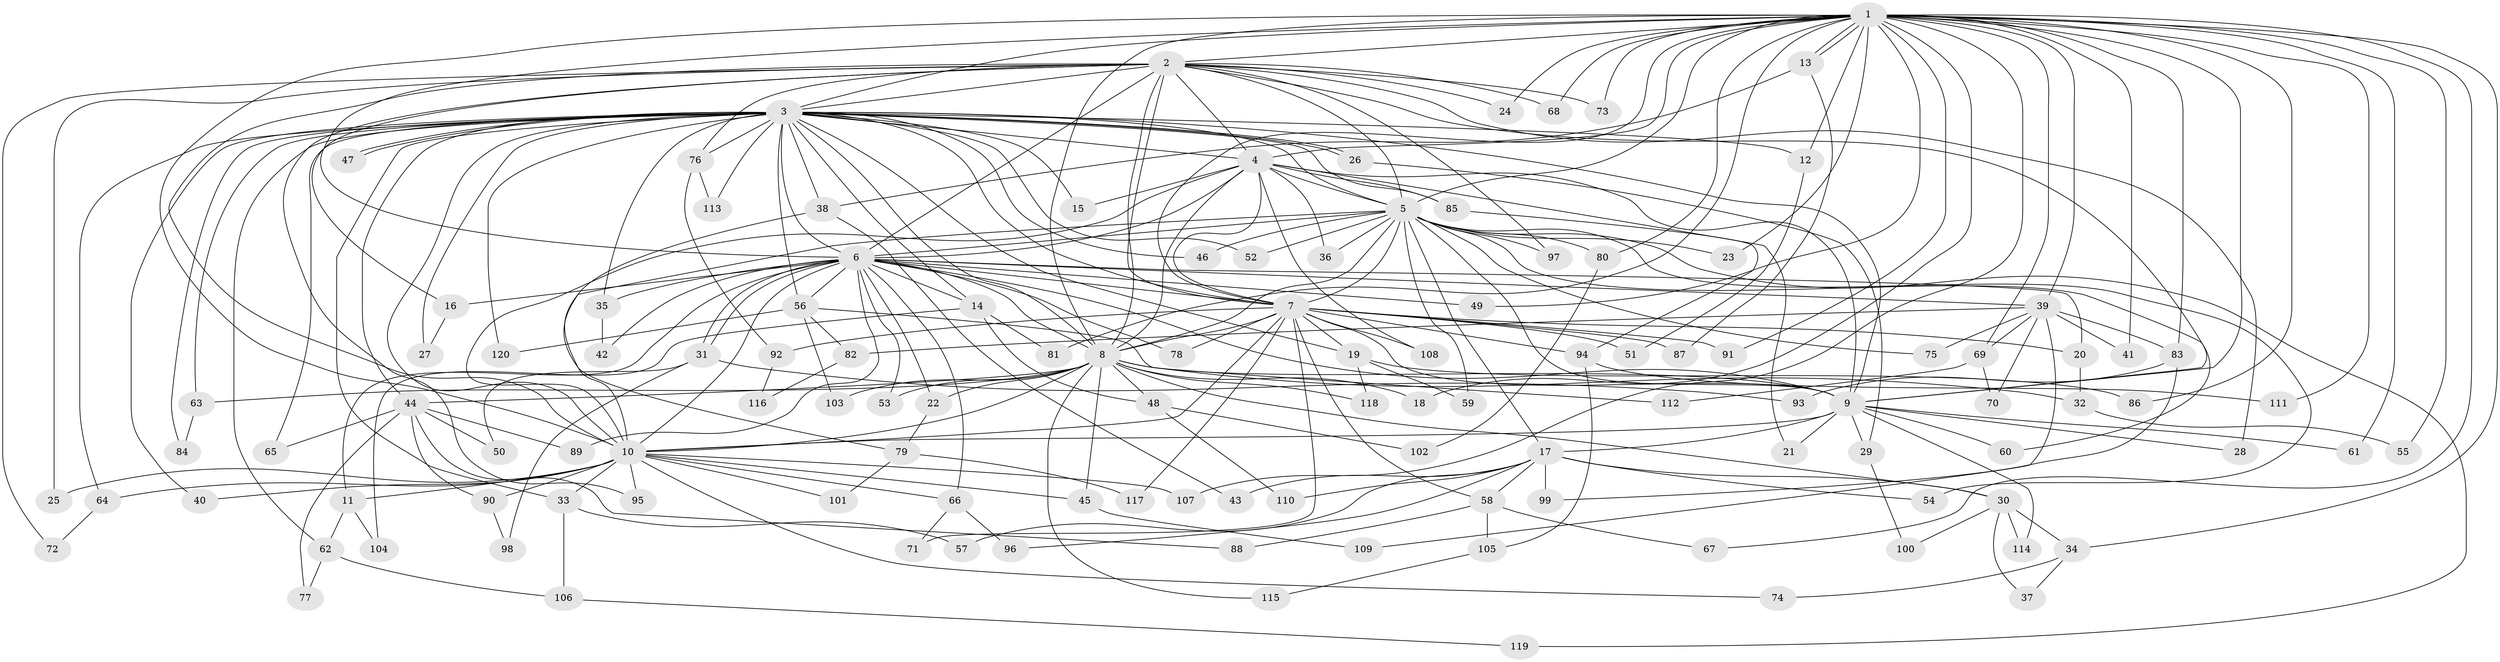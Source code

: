 // coarse degree distribution, {30: 0.010752688172043012, 18: 0.010752688172043012, 33: 0.010752688172043012, 13: 0.010752688172043012, 19: 0.021505376344086023, 21: 0.021505376344086023, 23: 0.010752688172043012, 20: 0.010752688172043012, 4: 0.08602150537634409, 3: 0.12903225806451613, 5: 0.07526881720430108, 2: 0.5483870967741935, 7: 0.03225806451612903, 1: 0.010752688172043012, 8: 0.010752688172043012}
// Generated by graph-tools (version 1.1) at 2025/23/03/03/25 07:23:45]
// undirected, 120 vertices, 265 edges
graph export_dot {
graph [start="1"]
  node [color=gray90,style=filled];
  1;
  2;
  3;
  4;
  5;
  6;
  7;
  8;
  9;
  10;
  11;
  12;
  13;
  14;
  15;
  16;
  17;
  18;
  19;
  20;
  21;
  22;
  23;
  24;
  25;
  26;
  27;
  28;
  29;
  30;
  31;
  32;
  33;
  34;
  35;
  36;
  37;
  38;
  39;
  40;
  41;
  42;
  43;
  44;
  45;
  46;
  47;
  48;
  49;
  50;
  51;
  52;
  53;
  54;
  55;
  56;
  57;
  58;
  59;
  60;
  61;
  62;
  63;
  64;
  65;
  66;
  67;
  68;
  69;
  70;
  71;
  72;
  73;
  74;
  75;
  76;
  77;
  78;
  79;
  80;
  81;
  82;
  83;
  84;
  85;
  86;
  87;
  88;
  89;
  90;
  91;
  92;
  93;
  94;
  95;
  96;
  97;
  98;
  99;
  100;
  101;
  102;
  103;
  104;
  105;
  106;
  107;
  108;
  109;
  110;
  111;
  112;
  113;
  114;
  115;
  116;
  117;
  118;
  119;
  120;
  1 -- 2;
  1 -- 3;
  1 -- 4;
  1 -- 5;
  1 -- 6;
  1 -- 7;
  1 -- 8;
  1 -- 9;
  1 -- 10;
  1 -- 12;
  1 -- 13;
  1 -- 13;
  1 -- 18;
  1 -- 23;
  1 -- 24;
  1 -- 34;
  1 -- 39;
  1 -- 41;
  1 -- 49;
  1 -- 55;
  1 -- 61;
  1 -- 67;
  1 -- 68;
  1 -- 69;
  1 -- 73;
  1 -- 80;
  1 -- 81;
  1 -- 83;
  1 -- 86;
  1 -- 91;
  1 -- 107;
  1 -- 111;
  2 -- 3;
  2 -- 4;
  2 -- 5;
  2 -- 6;
  2 -- 7;
  2 -- 8;
  2 -- 9;
  2 -- 10;
  2 -- 16;
  2 -- 24;
  2 -- 25;
  2 -- 28;
  2 -- 68;
  2 -- 72;
  2 -- 73;
  2 -- 76;
  2 -- 95;
  2 -- 97;
  3 -- 4;
  3 -- 5;
  3 -- 6;
  3 -- 7;
  3 -- 8;
  3 -- 9;
  3 -- 10;
  3 -- 12;
  3 -- 14;
  3 -- 15;
  3 -- 19;
  3 -- 26;
  3 -- 26;
  3 -- 27;
  3 -- 33;
  3 -- 35;
  3 -- 38;
  3 -- 40;
  3 -- 44;
  3 -- 46;
  3 -- 47;
  3 -- 47;
  3 -- 52;
  3 -- 56;
  3 -- 62;
  3 -- 63;
  3 -- 64;
  3 -- 65;
  3 -- 76;
  3 -- 84;
  3 -- 85;
  3 -- 113;
  3 -- 120;
  4 -- 5;
  4 -- 6;
  4 -- 7;
  4 -- 8;
  4 -- 9;
  4 -- 10;
  4 -- 15;
  4 -- 21;
  4 -- 36;
  4 -- 85;
  4 -- 108;
  5 -- 6;
  5 -- 7;
  5 -- 8;
  5 -- 9;
  5 -- 10;
  5 -- 17;
  5 -- 23;
  5 -- 36;
  5 -- 46;
  5 -- 52;
  5 -- 54;
  5 -- 59;
  5 -- 60;
  5 -- 75;
  5 -- 80;
  5 -- 97;
  5 -- 119;
  6 -- 7;
  6 -- 8;
  6 -- 9;
  6 -- 10;
  6 -- 11;
  6 -- 14;
  6 -- 16;
  6 -- 20;
  6 -- 22;
  6 -- 31;
  6 -- 31;
  6 -- 35;
  6 -- 39;
  6 -- 42;
  6 -- 49;
  6 -- 53;
  6 -- 56;
  6 -- 66;
  6 -- 78;
  6 -- 89;
  7 -- 8;
  7 -- 9;
  7 -- 10;
  7 -- 19;
  7 -- 20;
  7 -- 51;
  7 -- 58;
  7 -- 71;
  7 -- 78;
  7 -- 87;
  7 -- 91;
  7 -- 92;
  7 -- 94;
  7 -- 108;
  7 -- 117;
  8 -- 9;
  8 -- 10;
  8 -- 18;
  8 -- 22;
  8 -- 30;
  8 -- 32;
  8 -- 44;
  8 -- 45;
  8 -- 48;
  8 -- 53;
  8 -- 63;
  8 -- 103;
  8 -- 115;
  8 -- 118;
  9 -- 10;
  9 -- 17;
  9 -- 21;
  9 -- 28;
  9 -- 29;
  9 -- 60;
  9 -- 61;
  9 -- 114;
  10 -- 11;
  10 -- 25;
  10 -- 33;
  10 -- 40;
  10 -- 45;
  10 -- 64;
  10 -- 66;
  10 -- 74;
  10 -- 90;
  10 -- 95;
  10 -- 101;
  10 -- 107;
  11 -- 62;
  11 -- 104;
  12 -- 51;
  13 -- 38;
  13 -- 87;
  14 -- 48;
  14 -- 81;
  14 -- 104;
  16 -- 27;
  17 -- 30;
  17 -- 43;
  17 -- 54;
  17 -- 57;
  17 -- 58;
  17 -- 96;
  17 -- 99;
  17 -- 110;
  19 -- 59;
  19 -- 86;
  19 -- 118;
  20 -- 32;
  22 -- 79;
  26 -- 29;
  29 -- 100;
  30 -- 34;
  30 -- 37;
  30 -- 100;
  30 -- 114;
  31 -- 50;
  31 -- 93;
  31 -- 98;
  32 -- 55;
  33 -- 57;
  33 -- 106;
  34 -- 37;
  34 -- 74;
  35 -- 42;
  38 -- 43;
  38 -- 79;
  39 -- 41;
  39 -- 69;
  39 -- 70;
  39 -- 75;
  39 -- 82;
  39 -- 83;
  39 -- 109;
  44 -- 50;
  44 -- 65;
  44 -- 77;
  44 -- 88;
  44 -- 89;
  44 -- 90;
  45 -- 109;
  48 -- 102;
  48 -- 110;
  56 -- 82;
  56 -- 103;
  56 -- 112;
  56 -- 120;
  58 -- 67;
  58 -- 88;
  58 -- 105;
  62 -- 77;
  62 -- 106;
  63 -- 84;
  64 -- 72;
  66 -- 71;
  66 -- 96;
  69 -- 70;
  69 -- 112;
  76 -- 92;
  76 -- 113;
  79 -- 101;
  79 -- 117;
  80 -- 102;
  82 -- 116;
  83 -- 93;
  83 -- 99;
  85 -- 94;
  90 -- 98;
  92 -- 116;
  94 -- 105;
  94 -- 111;
  105 -- 115;
  106 -- 119;
}
